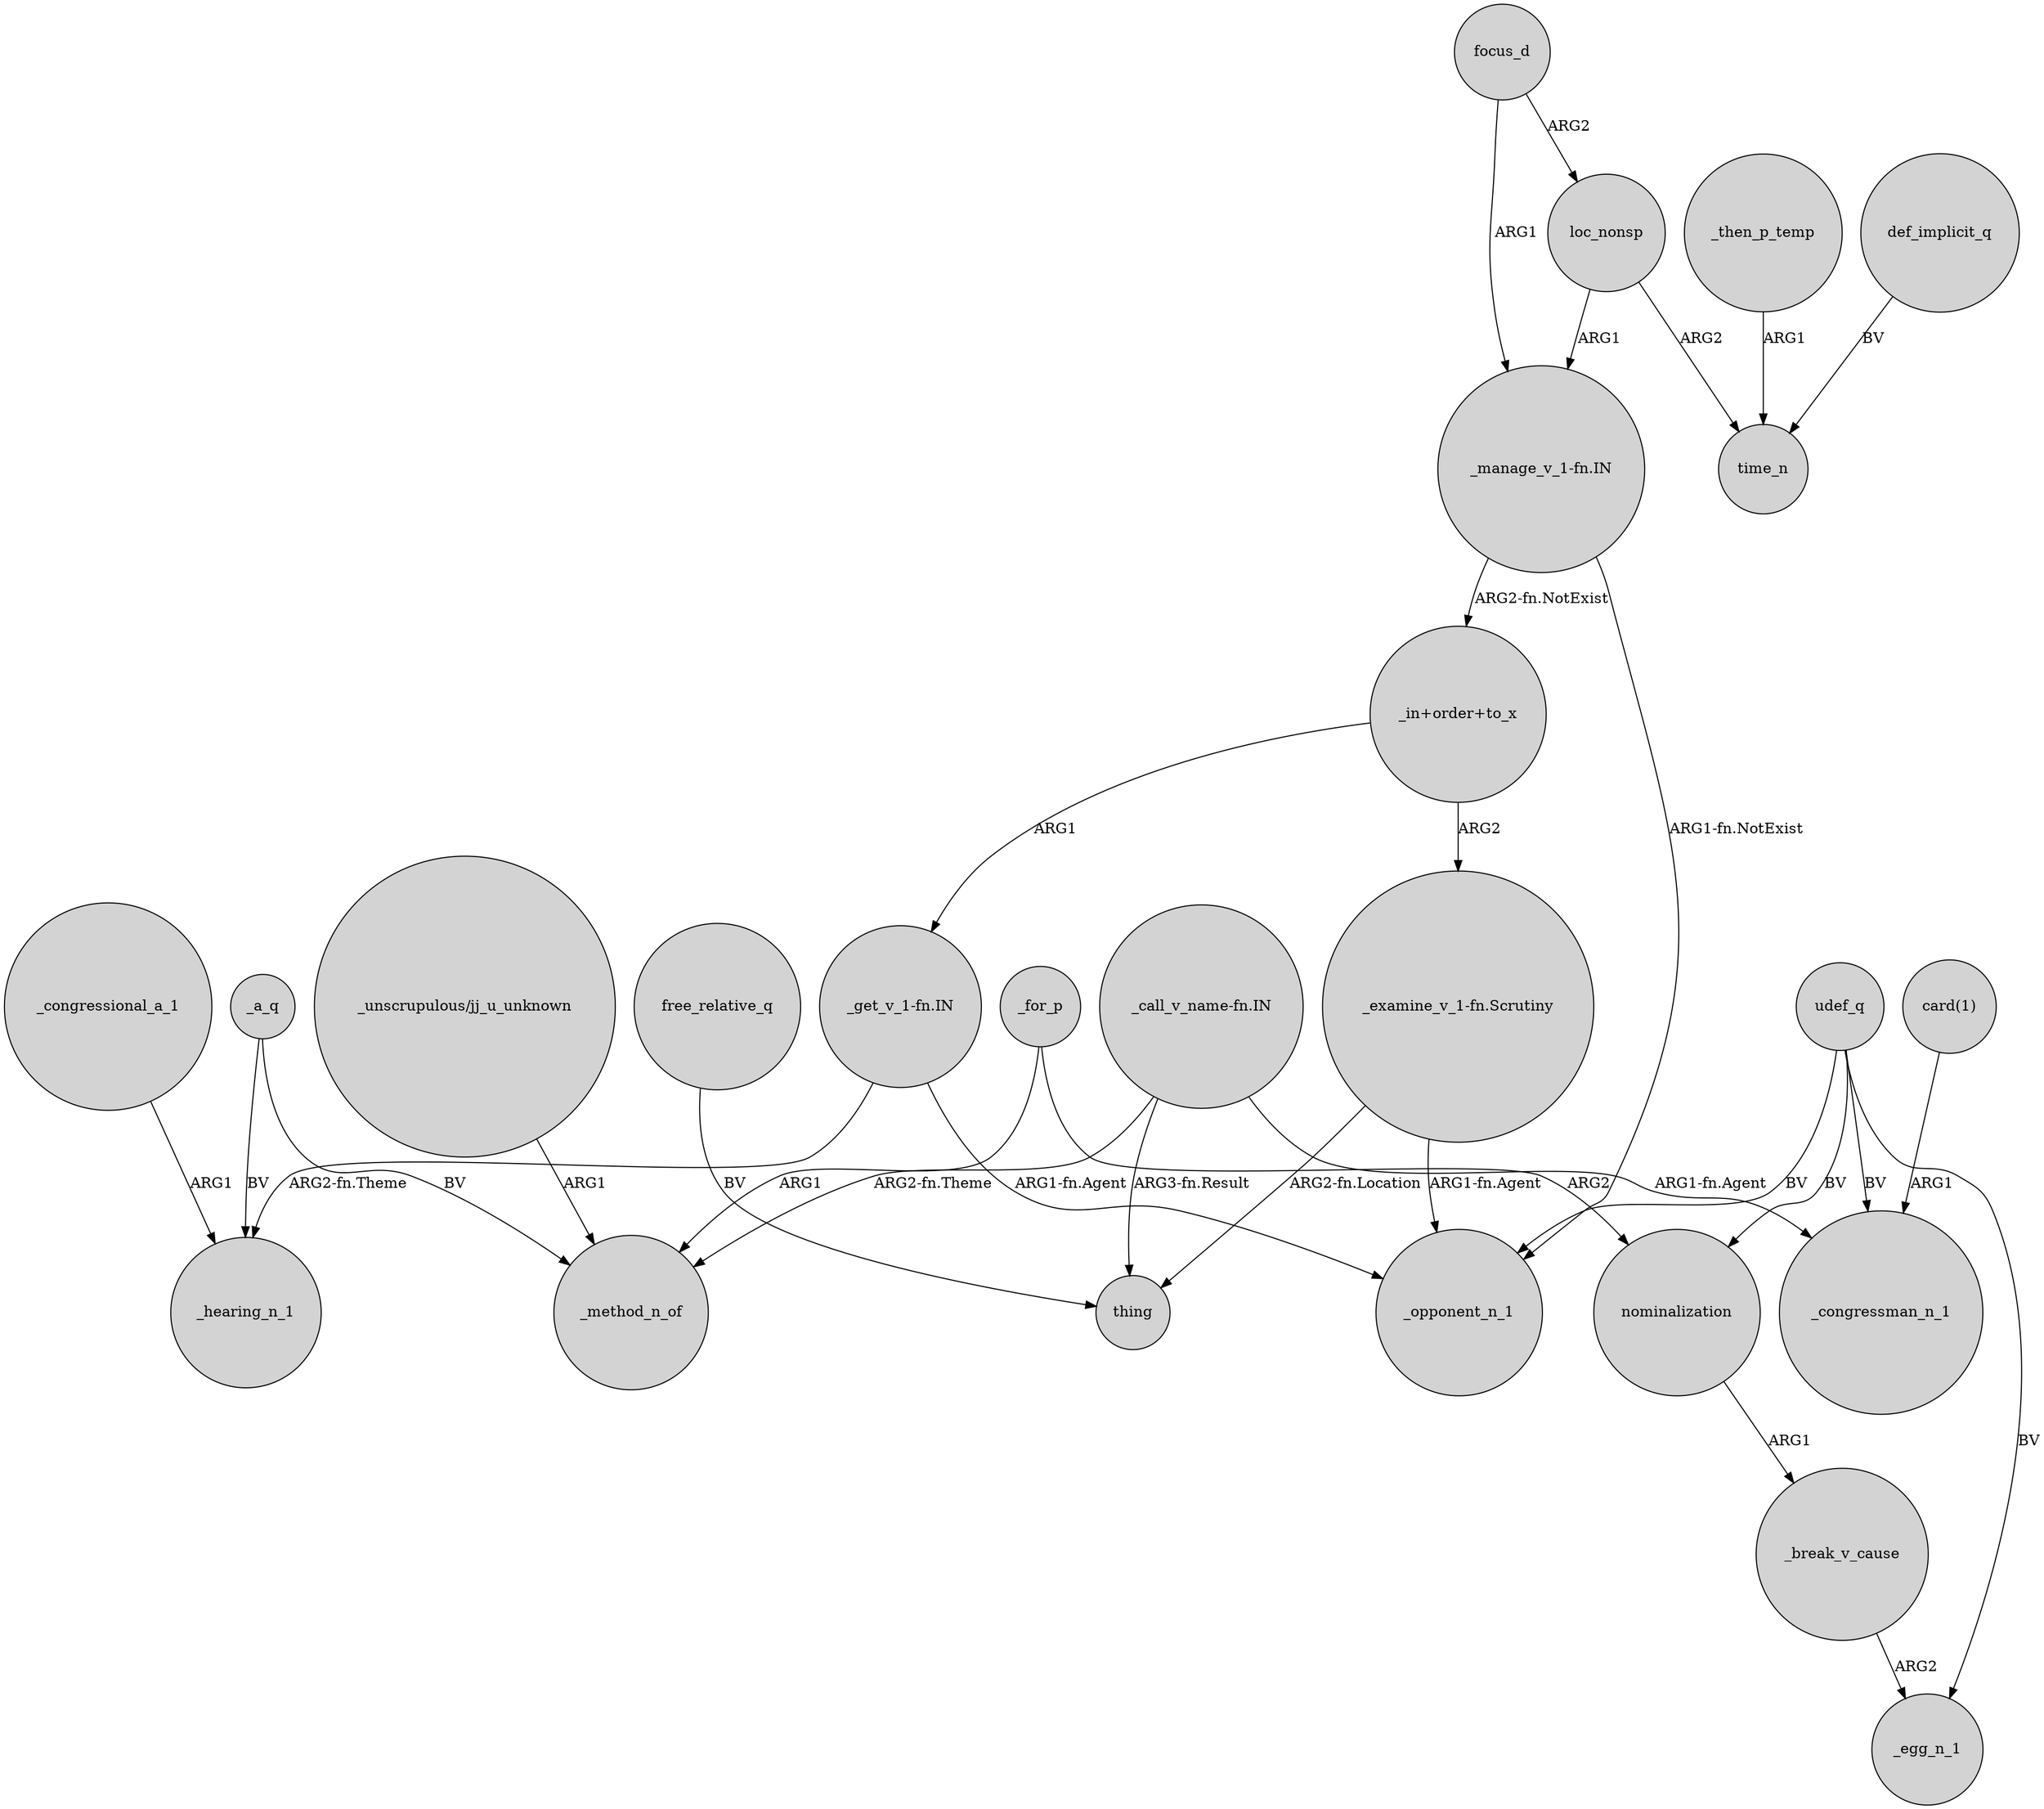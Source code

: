 digraph {
	node [shape=circle style=filled]
	"_examine_v_1-fn.Scrutiny" -> thing [label="ARG2-fn.Location"]
	focus_d -> loc_nonsp [label=ARG2]
	_a_q -> _method_n_of [label=BV]
	_for_p -> nominalization [label=ARG2]
	_a_q -> _hearing_n_1 [label=BV]
	nominalization -> _break_v_cause [label=ARG1]
	"_get_v_1-fn.IN" -> _hearing_n_1 [label="ARG2-fn.Theme"]
	focus_d -> "_manage_v_1-fn.IN" [label=ARG1]
	_congressional_a_1 -> _hearing_n_1 [label=ARG1]
	_then_p_temp -> time_n [label=ARG1]
	loc_nonsp -> time_n [label=ARG2]
	"_unscrupulous/jj_u_unknown" -> _method_n_of [label=ARG1]
	"_in+order+to_x" -> "_examine_v_1-fn.Scrutiny" [label=ARG2]
	"_call_v_name-fn.IN" -> _congressman_n_1 [label="ARG1-fn.Agent"]
	udef_q -> _opponent_n_1 [label=BV]
	"_call_v_name-fn.IN" -> thing [label="ARG3-fn.Result"]
	loc_nonsp -> "_manage_v_1-fn.IN" [label=ARG1]
	"_in+order+to_x" -> "_get_v_1-fn.IN" [label=ARG1]
	free_relative_q -> thing [label=BV]
	"_get_v_1-fn.IN" -> _opponent_n_1 [label="ARG1-fn.Agent"]
	"_examine_v_1-fn.Scrutiny" -> _opponent_n_1 [label="ARG1-fn.Agent"]
	_for_p -> _method_n_of [label=ARG1]
	udef_q -> nominalization [label=BV]
	udef_q -> _congressman_n_1 [label=BV]
	"_manage_v_1-fn.IN" -> _opponent_n_1 [label="ARG1-fn.NotExist"]
	"_manage_v_1-fn.IN" -> "_in+order+to_x" [label="ARG2-fn.NotExist"]
	"card(1)" -> _congressman_n_1 [label=ARG1]
	"_call_v_name-fn.IN" -> _method_n_of [label="ARG2-fn.Theme"]
	udef_q -> _egg_n_1 [label=BV]
	_break_v_cause -> _egg_n_1 [label=ARG2]
	def_implicit_q -> time_n [label=BV]
}
